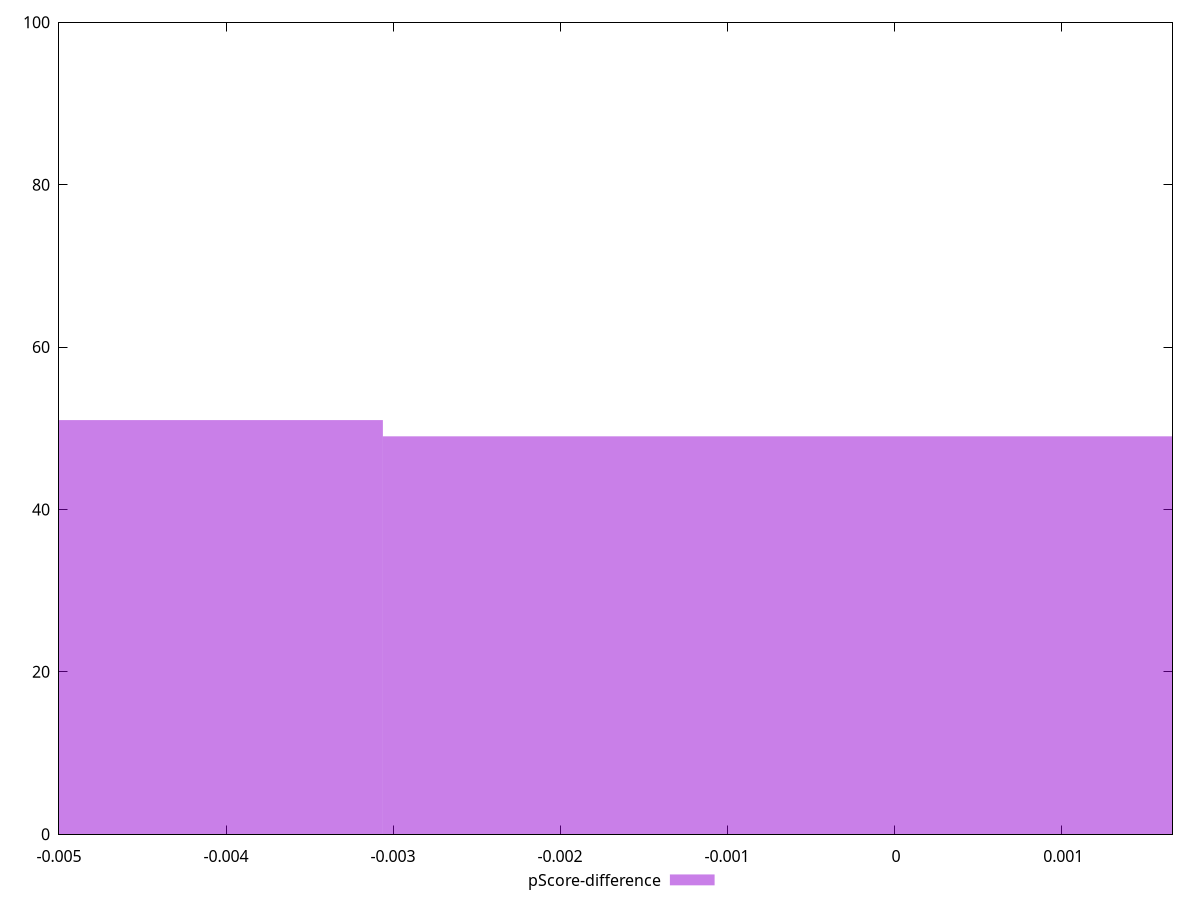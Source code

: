 reset

$pScoreDifference <<EOF
0 49
-0.0061217992919115945 51
EOF

set key outside below
set boxwidth 0.0061217992919115945
set xrange [-0.0050000000000000044:0.0016666666666665941]
set yrange [0:100]
set trange [0:100]
set style fill transparent solid 0.5 noborder
set terminal svg size 640, 490 enhanced background rgb 'white'
set output "report_00025_2021-02-22T21:38:55.199Z/unminified-css/samples/pages+cached/pScore-difference/histogram.svg"

plot $pScoreDifference title "pScore-difference" with boxes

reset
